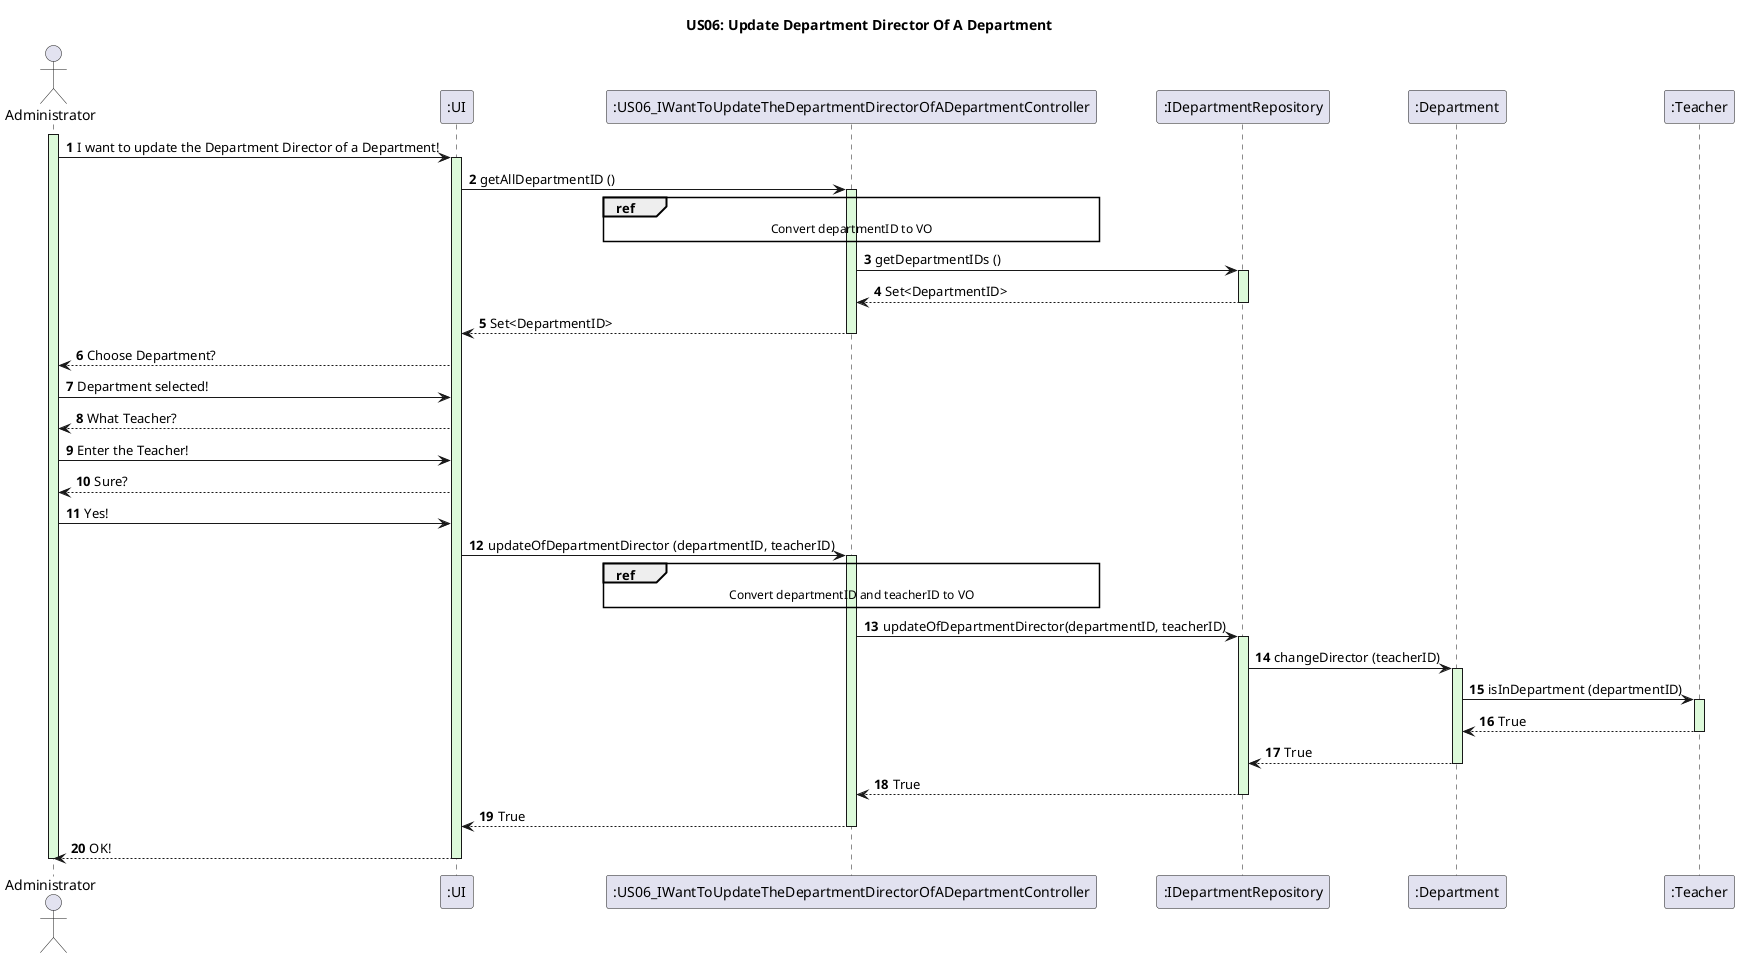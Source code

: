 @startuml
autonumber

title US06: Update Department Director Of A Department
actor Administrator
participant ":UI" as UI
participant ":US06_IWantToUpdateTheDepartmentDirectorOfADepartmentController" as Controller
participant ":IDepartmentRepository" as IDepartmentRepository
participant ":Department" as Department
participant ":Teacher" as Teacher


activate Administrator #ddfada
Administrator -> UI: I want to update the Department Director of a Department!
activate UI #ddfada

UI -> Controller: getAllDepartmentID ()
activate Controller #ddfada

ref over Controller
    Convert departmentID to VO
end ref

Controller -> IDepartmentRepository: getDepartmentIDs ()
activate IDepartmentRepository #ddfada
IDepartmentRepository --> Controller: Set<DepartmentID>
deactivate IDepartmentRepository

Controller --> UI: Set<DepartmentID>
deactivate Controller


UI --> Administrator: Choose Department?
Administrator -> UI: Department selected!
UI --> Administrator: What Teacher?
Administrator -> UI: Enter the Teacher!
UI --> Administrator: Sure?
Administrator -> UI: Yes!


UI -> Controller :  updateOfDepartmentDirector (departmentID, teacherID)
activate Controller #ddfada

ref over Controller
    Convert departmentID and teacherID to VO
end ref

Controller -> IDepartmentRepository: updateOfDepartmentDirector(departmentID, teacherID)
activate IDepartmentRepository  #ddfada

IDepartmentRepository -> Department: changeDirector (teacherID)
activate Department #ddfada
Department -> Teacher: isInDepartment (departmentID)
activate Teacher #ddfada
Teacher --> Department: True
deactivate Teacher
Department --> IDepartmentRepository: True
deactivate Department
IDepartmentRepository --> Controller: True
deactivate IDepartmentRepository
Controller --> UI: True
deactivate Controller


UI --> Administrator: OK!
deactivate UI
deactivate Administrator


@enduml